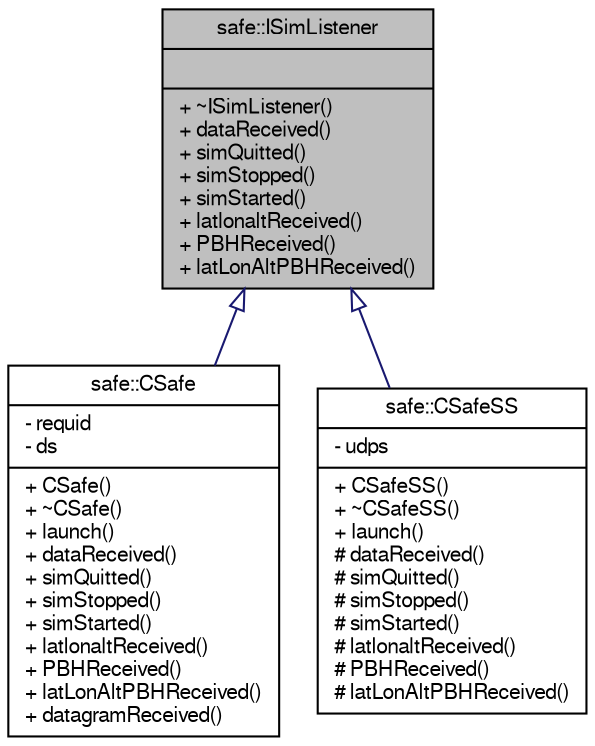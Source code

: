 digraph "safe::ISimListener"
{
  bgcolor="transparent";
  edge [fontname="FreeSans",fontsize="10",labelfontname="FreeSans",labelfontsize="10"];
  node [fontname="FreeSans",fontsize="10",shape=record];
  Node1 [label="{safe::ISimListener\n||+ ~ISimListener()\l+ dataReceived()\l+ simQuitted()\l+ simStopped()\l+ simStarted()\l+ latlonaltReceived()\l+ PBHReceived()\l+ latLonAltPBHReceived()\l}",height=0.2,width=0.4,color="black", fillcolor="grey75", style="filled" fontcolor="black"];
  Node1 -> Node2 [dir="back",color="midnightblue",fontsize="10",style="solid",arrowtail="onormal",fontname="FreeSans"];
  Node2 [label="{safe::CSafe\n|- requid\l- ds\l|+ CSafe()\l+ ~CSafe()\l+ launch()\l+ dataReceived()\l+ simQuitted()\l+ simStopped()\l+ simStarted()\l+ latlonaltReceived()\l+ PBHReceived()\l+ latLonAltPBHReceived()\l+ datagramReceived()\l}",height=0.2,width=0.4,color="black",URL="$classsafe_1_1CSafe.html"];
  Node1 -> Node3 [dir="back",color="midnightblue",fontsize="10",style="solid",arrowtail="onormal",fontname="FreeSans"];
  Node3 [label="{safe::CSafeSS\n|- udps\l|+ CSafeSS()\l+ ~CSafeSS()\l+ launch()\l# dataReceived()\l# simQuitted()\l# simStopped()\l# simStarted()\l# latlonaltReceived()\l# PBHReceived()\l# latLonAltPBHReceived()\l}",height=0.2,width=0.4,color="black",URL="$classsafe_1_1CSafeSS.html"];
}
